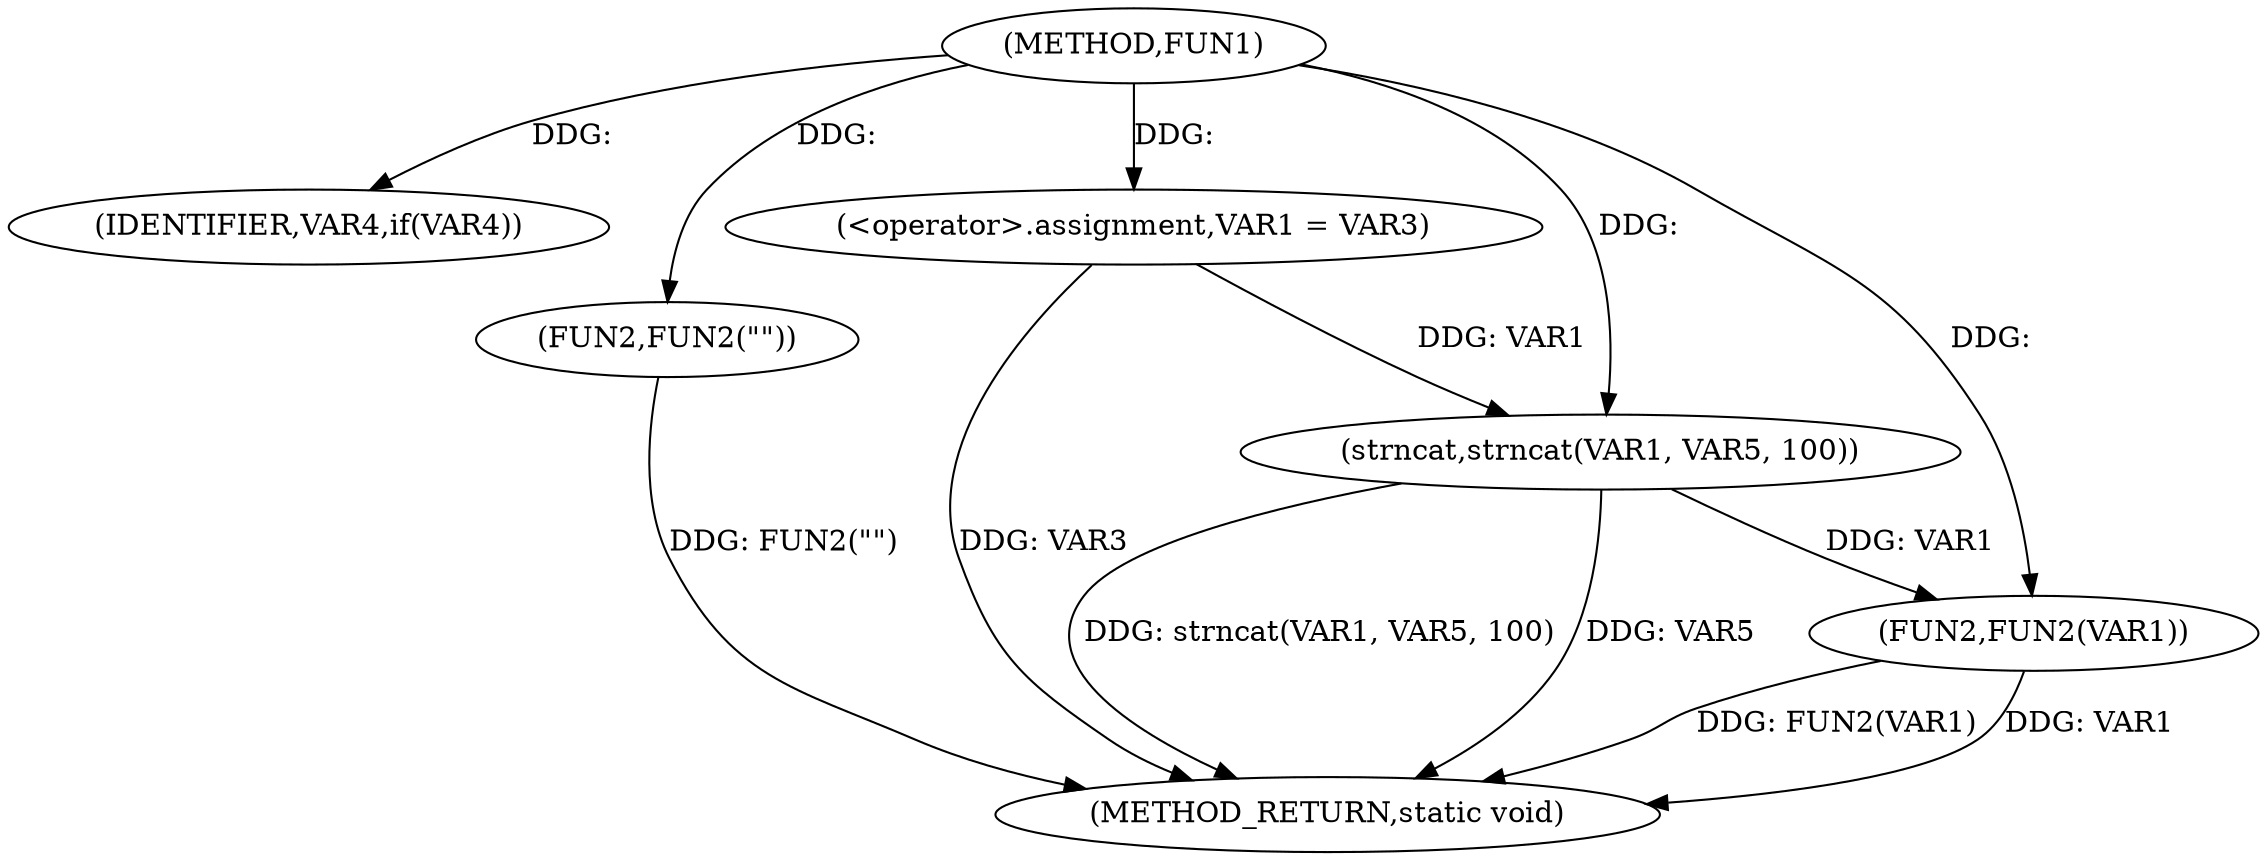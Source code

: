 digraph FUN1 {  
"1000100" [label = "(METHOD,FUN1)" ]
"1000123" [label = "(METHOD_RETURN,static void)" ]
"1000106" [label = "(IDENTIFIER,VAR4,if(VAR4))" ]
"1000108" [label = "(FUN2,FUN2(\"\"))" ]
"1000112" [label = "(<operator>.assignment,VAR1 = VAR3)" ]
"1000117" [label = "(strncat,strncat(VAR1, VAR5, 100))" ]
"1000121" [label = "(FUN2,FUN2(VAR1))" ]
  "1000117" -> "1000123"  [ label = "DDG: strncat(VAR1, VAR5, 100)"] 
  "1000108" -> "1000123"  [ label = "DDG: FUN2(\"\")"] 
  "1000112" -> "1000123"  [ label = "DDG: VAR3"] 
  "1000121" -> "1000123"  [ label = "DDG: FUN2(VAR1)"] 
  "1000121" -> "1000123"  [ label = "DDG: VAR1"] 
  "1000117" -> "1000123"  [ label = "DDG: VAR5"] 
  "1000100" -> "1000106"  [ label = "DDG: "] 
  "1000100" -> "1000108"  [ label = "DDG: "] 
  "1000100" -> "1000112"  [ label = "DDG: "] 
  "1000112" -> "1000117"  [ label = "DDG: VAR1"] 
  "1000100" -> "1000117"  [ label = "DDG: "] 
  "1000117" -> "1000121"  [ label = "DDG: VAR1"] 
  "1000100" -> "1000121"  [ label = "DDG: "] 
}
